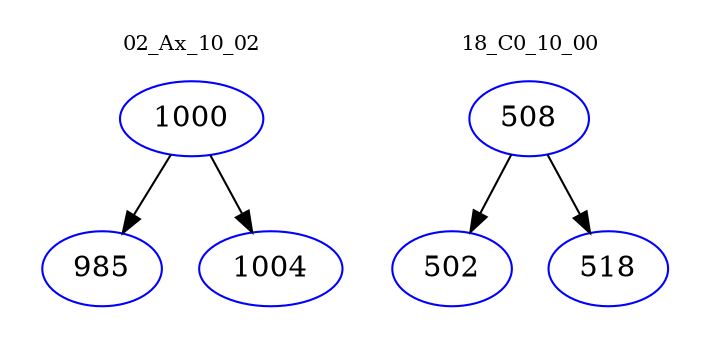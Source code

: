 digraph{
subgraph cluster_0 {
color = white
label = "02_Ax_10_02";
fontsize=10;
T0_1000 [label="1000", color="blue"]
T0_1000 -> T0_985 [color="black"]
T0_985 [label="985", color="blue"]
T0_1000 -> T0_1004 [color="black"]
T0_1004 [label="1004", color="blue"]
}
subgraph cluster_1 {
color = white
label = "18_C0_10_00";
fontsize=10;
T1_508 [label="508", color="blue"]
T1_508 -> T1_502 [color="black"]
T1_502 [label="502", color="blue"]
T1_508 -> T1_518 [color="black"]
T1_518 [label="518", color="blue"]
}
}
